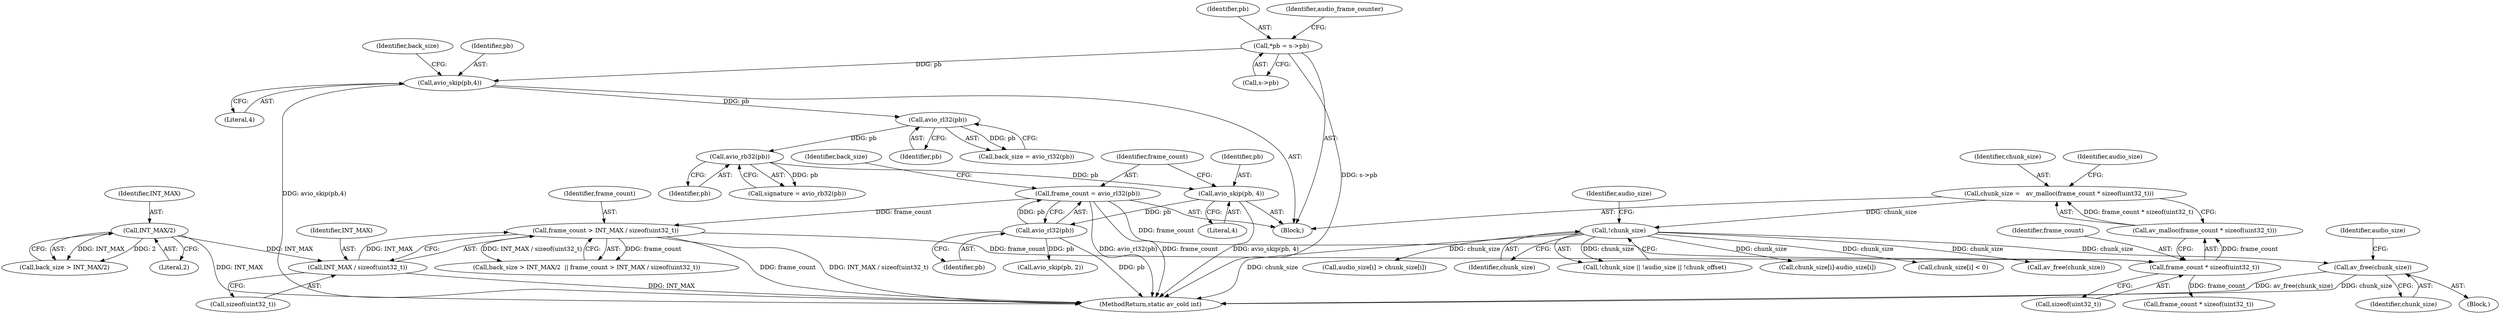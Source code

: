 digraph "0_FFmpeg_96f24d1bee7fe7bac08e2b7c74db1a046c9dc0de@pointer" {
"1000463" [label="(Call,av_free(chunk_size))"];
"1000455" [label="(Call,!chunk_size)"];
"1000432" [label="(Call,chunk_size =   av_malloc(frame_count * sizeof(uint32_t)))"];
"1000434" [label="(Call,av_malloc(frame_count * sizeof(uint32_t)))"];
"1000435" [label="(Call,frame_count * sizeof(uint32_t))"];
"1000187" [label="(Call,frame_count > INT_MAX / sizeof(uint32_t))"];
"1000176" [label="(Call,frame_count = avio_rl32(pb))"];
"1000178" [label="(Call,avio_rl32(pb))"];
"1000173" [label="(Call,avio_skip(pb, 4))"];
"1000171" [label="(Call,avio_rb32(pb))"];
"1000167" [label="(Call,avio_rl32(pb))"];
"1000162" [label="(Call,avio_skip(pb,4))"];
"1000116" [label="(Call,*pb = s->pb)"];
"1000189" [label="(Call,INT_MAX / sizeof(uint32_t))"];
"1000184" [label="(Call,INT_MAX/2)"];
"1000554" [label="(Call,audio_size[i] > chunk_size[i])"];
"1000442" [label="(Call,frame_count * sizeof(uint32_t))"];
"1000167" [label="(Call,avio_rl32(pb))"];
"1000183" [label="(Identifier,back_size)"];
"1000433" [label="(Identifier,chunk_size)"];
"1000179" [label="(Identifier,pb)"];
"1000173" [label="(Call,avio_skip(pb, 4))"];
"1000169" [label="(Call,signature = avio_rb32(pb))"];
"1000168" [label="(Identifier,pb)"];
"1000117" [label="(Identifier,pb)"];
"1000172" [label="(Identifier,pb)"];
"1000456" [label="(Identifier,chunk_size)"];
"1000189" [label="(Call,INT_MAX / sizeof(uint32_t))"];
"1000118" [label="(Call,s->pb)"];
"1000440" [label="(Identifier,audio_size)"];
"1000175" [label="(Literal,4)"];
"1000432" [label="(Call,chunk_size =   av_malloc(frame_count * sizeof(uint32_t)))"];
"1000191" [label="(Call,sizeof(uint32_t))"];
"1000628" [label="(MethodReturn,static av_cold int)"];
"1000174" [label="(Identifier,pb)"];
"1000171" [label="(Call,avio_rb32(pb))"];
"1000163" [label="(Identifier,pb)"];
"1000162" [label="(Call,avio_skip(pb,4))"];
"1000464" [label="(Identifier,chunk_size)"];
"1000454" [label="(Call,!chunk_size || !audio_size || !chunk_offset)"];
"1000125" [label="(Identifier,audio_frame_counter)"];
"1000463" [label="(Call,av_free(chunk_size))"];
"1000195" [label="(Call,avio_skip(pb, 2))"];
"1000190" [label="(Identifier,INT_MAX)"];
"1000176" [label="(Call,frame_count = avio_rl32(pb))"];
"1000462" [label="(Block,)"];
"1000434" [label="(Call,av_malloc(frame_count * sizeof(uint32_t)))"];
"1000181" [label="(Call,back_size > INT_MAX/2  || frame_count > INT_MAX / sizeof(uint32_t))"];
"1000165" [label="(Call,back_size = avio_rl32(pb))"];
"1000609" [label="(Call,chunk_size[i]-audio_size[i])"];
"1000188" [label="(Identifier,frame_count)"];
"1000166" [label="(Identifier,back_size)"];
"1000436" [label="(Identifier,frame_count)"];
"1000549" [label="(Call,chunk_size[i] < 0)"];
"1000187" [label="(Call,frame_count > INT_MAX / sizeof(uint32_t))"];
"1000114" [label="(Block,)"];
"1000185" [label="(Identifier,INT_MAX)"];
"1000177" [label="(Identifier,frame_count)"];
"1000620" [label="(Call,av_free(chunk_size))"];
"1000455" [label="(Call,!chunk_size)"];
"1000435" [label="(Call,frame_count * sizeof(uint32_t))"];
"1000459" [label="(Identifier,audio_size)"];
"1000164" [label="(Literal,4)"];
"1000186" [label="(Literal,2)"];
"1000178" [label="(Call,avio_rl32(pb))"];
"1000466" [label="(Identifier,audio_size)"];
"1000437" [label="(Call,sizeof(uint32_t))"];
"1000116" [label="(Call,*pb = s->pb)"];
"1000182" [label="(Call,back_size > INT_MAX/2)"];
"1000184" [label="(Call,INT_MAX/2)"];
"1000463" -> "1000462"  [label="AST: "];
"1000463" -> "1000464"  [label="CFG: "];
"1000464" -> "1000463"  [label="AST: "];
"1000466" -> "1000463"  [label="CFG: "];
"1000463" -> "1000628"  [label="DDG: av_free(chunk_size)"];
"1000463" -> "1000628"  [label="DDG: chunk_size"];
"1000455" -> "1000463"  [label="DDG: chunk_size"];
"1000455" -> "1000454"  [label="AST: "];
"1000455" -> "1000456"  [label="CFG: "];
"1000456" -> "1000455"  [label="AST: "];
"1000459" -> "1000455"  [label="CFG: "];
"1000454" -> "1000455"  [label="CFG: "];
"1000455" -> "1000628"  [label="DDG: chunk_size"];
"1000455" -> "1000454"  [label="DDG: chunk_size"];
"1000432" -> "1000455"  [label="DDG: chunk_size"];
"1000455" -> "1000549"  [label="DDG: chunk_size"];
"1000455" -> "1000554"  [label="DDG: chunk_size"];
"1000455" -> "1000609"  [label="DDG: chunk_size"];
"1000455" -> "1000620"  [label="DDG: chunk_size"];
"1000432" -> "1000114"  [label="AST: "];
"1000432" -> "1000434"  [label="CFG: "];
"1000433" -> "1000432"  [label="AST: "];
"1000434" -> "1000432"  [label="AST: "];
"1000440" -> "1000432"  [label="CFG: "];
"1000434" -> "1000432"  [label="DDG: frame_count * sizeof(uint32_t)"];
"1000434" -> "1000435"  [label="CFG: "];
"1000435" -> "1000434"  [label="AST: "];
"1000435" -> "1000434"  [label="DDG: frame_count"];
"1000435" -> "1000437"  [label="CFG: "];
"1000436" -> "1000435"  [label="AST: "];
"1000437" -> "1000435"  [label="AST: "];
"1000187" -> "1000435"  [label="DDG: frame_count"];
"1000176" -> "1000435"  [label="DDG: frame_count"];
"1000435" -> "1000442"  [label="DDG: frame_count"];
"1000187" -> "1000181"  [label="AST: "];
"1000187" -> "1000189"  [label="CFG: "];
"1000188" -> "1000187"  [label="AST: "];
"1000189" -> "1000187"  [label="AST: "];
"1000181" -> "1000187"  [label="CFG: "];
"1000187" -> "1000628"  [label="DDG: frame_count"];
"1000187" -> "1000628"  [label="DDG: INT_MAX / sizeof(uint32_t)"];
"1000187" -> "1000181"  [label="DDG: frame_count"];
"1000187" -> "1000181"  [label="DDG: INT_MAX / sizeof(uint32_t)"];
"1000176" -> "1000187"  [label="DDG: frame_count"];
"1000189" -> "1000187"  [label="DDG: INT_MAX"];
"1000176" -> "1000114"  [label="AST: "];
"1000176" -> "1000178"  [label="CFG: "];
"1000177" -> "1000176"  [label="AST: "];
"1000178" -> "1000176"  [label="AST: "];
"1000183" -> "1000176"  [label="CFG: "];
"1000176" -> "1000628"  [label="DDG: avio_rl32(pb)"];
"1000176" -> "1000628"  [label="DDG: frame_count"];
"1000178" -> "1000176"  [label="DDG: pb"];
"1000178" -> "1000179"  [label="CFG: "];
"1000179" -> "1000178"  [label="AST: "];
"1000178" -> "1000628"  [label="DDG: pb"];
"1000173" -> "1000178"  [label="DDG: pb"];
"1000178" -> "1000195"  [label="DDG: pb"];
"1000173" -> "1000114"  [label="AST: "];
"1000173" -> "1000175"  [label="CFG: "];
"1000174" -> "1000173"  [label="AST: "];
"1000175" -> "1000173"  [label="AST: "];
"1000177" -> "1000173"  [label="CFG: "];
"1000173" -> "1000628"  [label="DDG: avio_skip(pb, 4)"];
"1000171" -> "1000173"  [label="DDG: pb"];
"1000171" -> "1000169"  [label="AST: "];
"1000171" -> "1000172"  [label="CFG: "];
"1000172" -> "1000171"  [label="AST: "];
"1000169" -> "1000171"  [label="CFG: "];
"1000171" -> "1000169"  [label="DDG: pb"];
"1000167" -> "1000171"  [label="DDG: pb"];
"1000167" -> "1000165"  [label="AST: "];
"1000167" -> "1000168"  [label="CFG: "];
"1000168" -> "1000167"  [label="AST: "];
"1000165" -> "1000167"  [label="CFG: "];
"1000167" -> "1000165"  [label="DDG: pb"];
"1000162" -> "1000167"  [label="DDG: pb"];
"1000162" -> "1000114"  [label="AST: "];
"1000162" -> "1000164"  [label="CFG: "];
"1000163" -> "1000162"  [label="AST: "];
"1000164" -> "1000162"  [label="AST: "];
"1000166" -> "1000162"  [label="CFG: "];
"1000162" -> "1000628"  [label="DDG: avio_skip(pb,4)"];
"1000116" -> "1000162"  [label="DDG: pb"];
"1000116" -> "1000114"  [label="AST: "];
"1000116" -> "1000118"  [label="CFG: "];
"1000117" -> "1000116"  [label="AST: "];
"1000118" -> "1000116"  [label="AST: "];
"1000125" -> "1000116"  [label="CFG: "];
"1000116" -> "1000628"  [label="DDG: s->pb"];
"1000189" -> "1000191"  [label="CFG: "];
"1000190" -> "1000189"  [label="AST: "];
"1000191" -> "1000189"  [label="AST: "];
"1000189" -> "1000628"  [label="DDG: INT_MAX"];
"1000184" -> "1000189"  [label="DDG: INT_MAX"];
"1000184" -> "1000182"  [label="AST: "];
"1000184" -> "1000186"  [label="CFG: "];
"1000185" -> "1000184"  [label="AST: "];
"1000186" -> "1000184"  [label="AST: "];
"1000182" -> "1000184"  [label="CFG: "];
"1000184" -> "1000628"  [label="DDG: INT_MAX"];
"1000184" -> "1000182"  [label="DDG: INT_MAX"];
"1000184" -> "1000182"  [label="DDG: 2"];
}
